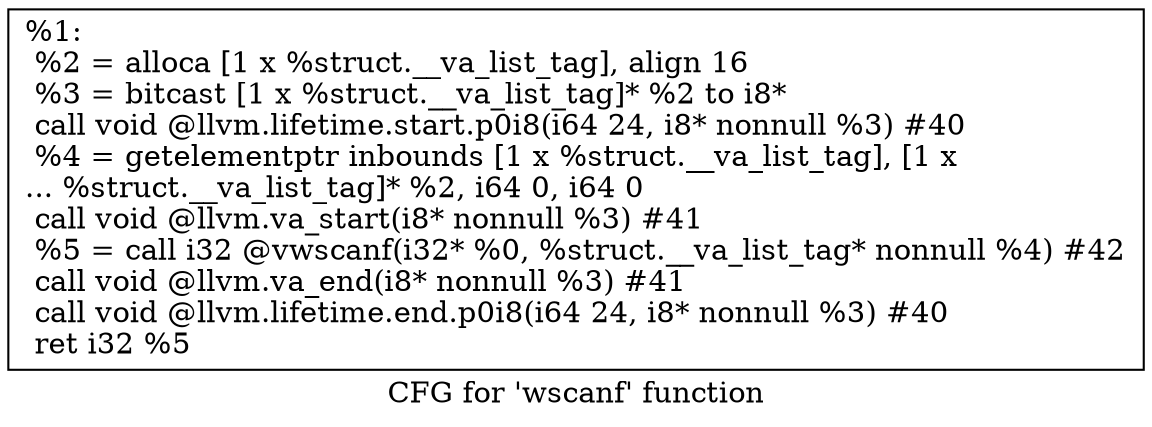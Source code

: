 digraph "CFG for 'wscanf' function" {
	label="CFG for 'wscanf' function";

	Node0x1faa7a0 [shape=record,label="{%1:\l  %2 = alloca [1 x %struct.__va_list_tag], align 16\l  %3 = bitcast [1 x %struct.__va_list_tag]* %2 to i8*\l  call void @llvm.lifetime.start.p0i8(i64 24, i8* nonnull %3) #40\l  %4 = getelementptr inbounds [1 x %struct.__va_list_tag], [1 x\l... %struct.__va_list_tag]* %2, i64 0, i64 0\l  call void @llvm.va_start(i8* nonnull %3) #41\l  %5 = call i32 @vwscanf(i32* %0, %struct.__va_list_tag* nonnull %4) #42\l  call void @llvm.va_end(i8* nonnull %3) #41\l  call void @llvm.lifetime.end.p0i8(i64 24, i8* nonnull %3) #40\l  ret i32 %5\l}"];
}
